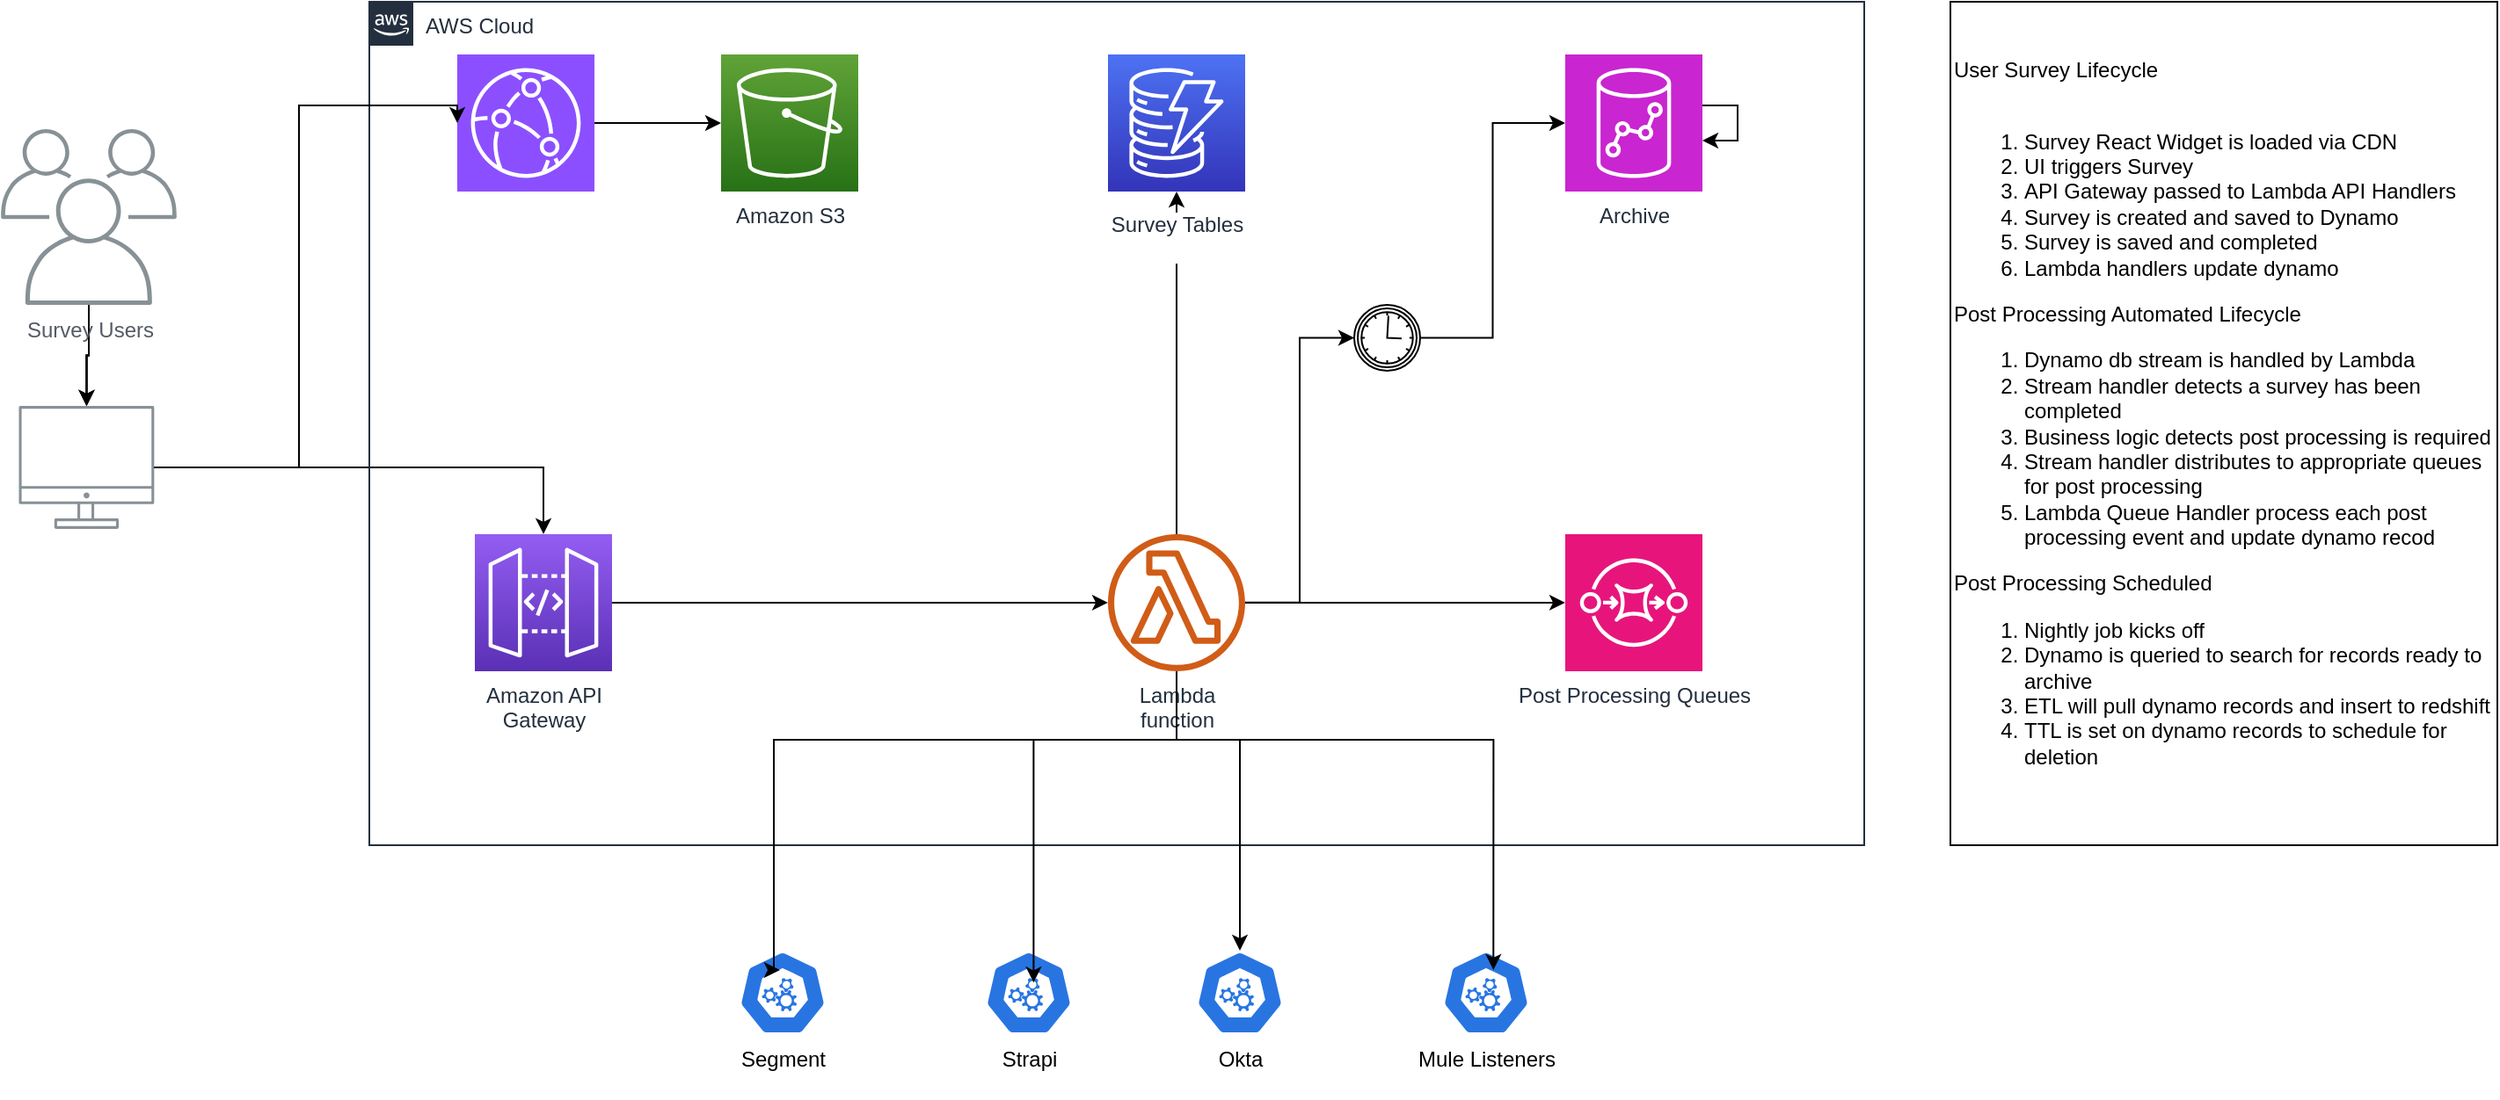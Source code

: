 <mxfile version="25.0.3" pages="3">
  <diagram id="Ht1M8jgEwFfnCIfOTk4-" name="Survey App">
    <mxGraphModel dx="1112" dy="712" grid="1" gridSize="10" guides="1" tooltips="1" connect="1" arrows="1" fold="1" page="1" pageScale="1" pageWidth="1169" pageHeight="827" math="0" shadow="0">
      <root>
        <mxCell id="0" />
        <mxCell id="1" parent="0" />
        <mxCell id="nEZqApxPXUkpChrzJhQE-14" style="edgeStyle=orthogonalEdgeStyle;rounded=0;orthogonalLoop=1;jettySize=auto;html=1;" edge="1" parent="1" source="UEzPUAAOIrF-is8g5C7q-109" target="UEzPUAAOIrF-is8g5C7q-114">
          <mxGeometry relative="1" as="geometry" />
        </mxCell>
        <mxCell id="UEzPUAAOIrF-is8g5C7q-109" value="" style="outlineConnect=0;gradientColor=none;fontColor=#545B64;strokeColor=none;fillColor=#879196;dashed=0;verticalLabelPosition=bottom;verticalAlign=top;align=center;html=1;fontSize=12;fontStyle=0;aspect=fixed;shape=mxgraph.aws4.illustration_desktop;pointerEvents=1;labelBackgroundColor=#ffffff;" parent="1" vertex="1">
          <mxGeometry x="70.75" y="300" width="76.92" height="70" as="geometry" />
        </mxCell>
        <mxCell id="nEZqApxPXUkpChrzJhQE-2" style="edgeStyle=orthogonalEdgeStyle;rounded=0;orthogonalLoop=1;jettySize=auto;html=1;" edge="1" parent="1" source="nEZqApxPXUkpChrzJhQE-1" target="UEzPUAAOIrF-is8g5C7q-109">
          <mxGeometry relative="1" as="geometry" />
        </mxCell>
        <mxCell id="nEZqApxPXUkpChrzJhQE-32" value="" style="edgeStyle=orthogonalEdgeStyle;rounded=0;orthogonalLoop=1;jettySize=auto;html=1;" edge="1" parent="1" source="nEZqApxPXUkpChrzJhQE-1" target="UEzPUAAOIrF-is8g5C7q-109">
          <mxGeometry relative="1" as="geometry" />
        </mxCell>
        <mxCell id="nEZqApxPXUkpChrzJhQE-33" value="" style="edgeStyle=orthogonalEdgeStyle;rounded=0;orthogonalLoop=1;jettySize=auto;html=1;" edge="1" parent="1" source="nEZqApxPXUkpChrzJhQE-1" target="UEzPUAAOIrF-is8g5C7q-109">
          <mxGeometry relative="1" as="geometry" />
        </mxCell>
        <mxCell id="nEZqApxPXUkpChrzJhQE-1" value="Survey Users&lt;div&gt;&lt;br&gt;&lt;/div&gt;" style="sketch=0;outlineConnect=0;gradientColor=none;fontColor=#545B64;strokeColor=none;fillColor=#879196;dashed=0;verticalLabelPosition=bottom;verticalAlign=top;align=center;html=1;fontSize=12;fontStyle=0;aspect=fixed;shape=mxgraph.aws4.illustration_users;pointerEvents=1" vertex="1" parent="1">
          <mxGeometry x="60.5" y="142.5" width="100" height="100" as="geometry" />
        </mxCell>
        <mxCell id="nEZqApxPXUkpChrzJhQE-6" value="AWS Cloud" style="points=[[0,0],[0.25,0],[0.5,0],[0.75,0],[1,0],[1,0.25],[1,0.5],[1,0.75],[1,1],[0.75,1],[0.5,1],[0.25,1],[0,1],[0,0.75],[0,0.5],[0,0.25]];outlineConnect=0;gradientColor=none;html=1;whiteSpace=wrap;fontSize=12;fontStyle=0;container=1;pointerEvents=0;collapsible=0;recursiveResize=0;shape=mxgraph.aws4.group;grIcon=mxgraph.aws4.group_aws_cloud_alt;strokeColor=#232F3E;fillColor=none;verticalAlign=top;align=left;spacingLeft=30;fontColor=#232F3E;dashed=0;" vertex="1" parent="1">
          <mxGeometry x="270" y="70" width="850" height="480" as="geometry" />
        </mxCell>
        <mxCell id="UEzPUAAOIrF-is8g5C7q-114" value="Amazon API&lt;br&gt;Gateway&lt;br&gt;" style="outlineConnect=0;fontColor=#232F3E;gradientColor=#945DF2;gradientDirection=north;fillColor=#5A30B5;strokeColor=#ffffff;dashed=0;verticalLabelPosition=bottom;verticalAlign=top;align=center;html=1;fontSize=12;fontStyle=0;aspect=fixed;shape=mxgraph.aws4.resourceIcon;resIcon=mxgraph.aws4.api_gateway;labelBackgroundColor=#ffffff;" parent="nEZqApxPXUkpChrzJhQE-6" vertex="1">
          <mxGeometry x="60" y="302.94" width="78" height="78" as="geometry" />
        </mxCell>
        <mxCell id="nEZqApxPXUkpChrzJhQE-16" style="edgeStyle=orthogonalEdgeStyle;rounded=0;orthogonalLoop=1;jettySize=auto;html=1;" edge="1" parent="nEZqApxPXUkpChrzJhQE-6" source="UEzPUAAOIrF-is8g5C7q-115" target="UEzPUAAOIrF-is8g5C7q-119">
          <mxGeometry relative="1" as="geometry" />
        </mxCell>
        <mxCell id="nEZqApxPXUkpChrzJhQE-18" style="edgeStyle=orthogonalEdgeStyle;rounded=0;orthogonalLoop=1;jettySize=auto;html=1;" edge="1" parent="nEZqApxPXUkpChrzJhQE-6" source="UEzPUAAOIrF-is8g5C7q-115" target="nEZqApxPXUkpChrzJhQE-17">
          <mxGeometry relative="1" as="geometry" />
        </mxCell>
        <mxCell id="UEzPUAAOIrF-is8g5C7q-115" value="Lambda&lt;br&gt;function" style="outlineConnect=0;fontColor=#232F3E;gradientColor=none;fillColor=#D05C17;strokeColor=none;dashed=0;verticalLabelPosition=bottom;verticalAlign=top;align=center;html=1;fontSize=12;fontStyle=0;aspect=fixed;pointerEvents=1;shape=mxgraph.aws4.lambda_function;labelBackgroundColor=#ffffff;" parent="nEZqApxPXUkpChrzJhQE-6" vertex="1">
          <mxGeometry x="420" y="302.94" width="78" height="78" as="geometry" />
        </mxCell>
        <mxCell id="nEZqApxPXUkpChrzJhQE-9" style="edgeStyle=orthogonalEdgeStyle;rounded=0;orthogonalLoop=1;jettySize=auto;html=1;" edge="1" parent="nEZqApxPXUkpChrzJhQE-6" source="UEzPUAAOIrF-is8g5C7q-114" target="UEzPUAAOIrF-is8g5C7q-115">
          <mxGeometry relative="1" as="geometry" />
        </mxCell>
        <mxCell id="UEzPUAAOIrF-is8g5C7q-119" value="Survey Tables&lt;div&gt;&lt;br&gt;&lt;/div&gt;" style="outlineConnect=0;fontColor=#232F3E;gradientColor=#4D72F3;gradientDirection=north;fillColor=#3334B9;strokeColor=#ffffff;dashed=0;verticalLabelPosition=bottom;verticalAlign=top;align=center;html=1;fontSize=12;fontStyle=0;aspect=fixed;shape=mxgraph.aws4.resourceIcon;resIcon=mxgraph.aws4.dynamodb;labelBackgroundColor=#ffffff;spacingTop=5;" parent="nEZqApxPXUkpChrzJhQE-6" vertex="1">
          <mxGeometry x="420.0" y="30" width="78" height="78" as="geometry" />
        </mxCell>
        <mxCell id="UEzPUAAOIrF-is8g5C7q-116" value="Amazon S3" style="outlineConnect=0;fontColor=#232F3E;gradientColor=#60A337;gradientDirection=north;fillColor=#277116;strokeColor=#ffffff;dashed=0;verticalLabelPosition=bottom;verticalAlign=top;align=center;html=1;fontSize=12;fontStyle=0;aspect=fixed;shape=mxgraph.aws4.resourceIcon;resIcon=mxgraph.aws4.s3;labelBackgroundColor=#ffffff;" parent="nEZqApxPXUkpChrzJhQE-6" vertex="1">
          <mxGeometry x="200.0" y="30" width="78" height="78" as="geometry" />
        </mxCell>
        <mxCell id="nEZqApxPXUkpChrzJhQE-15" style="edgeStyle=orthogonalEdgeStyle;rounded=0;orthogonalLoop=1;jettySize=auto;html=1;" edge="1" parent="nEZqApxPXUkpChrzJhQE-6" source="nEZqApxPXUkpChrzJhQE-3" target="UEzPUAAOIrF-is8g5C7q-116">
          <mxGeometry relative="1" as="geometry" />
        </mxCell>
        <mxCell id="nEZqApxPXUkpChrzJhQE-3" value="" style="sketch=0;points=[[0,0,0],[0.25,0,0],[0.5,0,0],[0.75,0,0],[1,0,0],[0,1,0],[0.25,1,0],[0.5,1,0],[0.75,1,0],[1,1,0],[0,0.25,0],[0,0.5,0],[0,0.75,0],[1,0.25,0],[1,0.5,0],[1,0.75,0]];outlineConnect=0;fontColor=#232F3E;fillColor=#8C4FFF;strokeColor=#ffffff;dashed=0;verticalLabelPosition=bottom;verticalAlign=top;align=center;html=1;fontSize=12;fontStyle=0;aspect=fixed;shape=mxgraph.aws4.resourceIcon;resIcon=mxgraph.aws4.cloudfront;" vertex="1" parent="nEZqApxPXUkpChrzJhQE-6">
          <mxGeometry x="50" y="30" width="78" height="78" as="geometry" />
        </mxCell>
        <mxCell id="nEZqApxPXUkpChrzJhQE-17" value="Post Processing Queues" style="sketch=0;points=[[0,0,0],[0.25,0,0],[0.5,0,0],[0.75,0,0],[1,0,0],[0,1,0],[0.25,1,0],[0.5,1,0],[0.75,1,0],[1,1,0],[0,0.25,0],[0,0.5,0],[0,0.75,0],[1,0.25,0],[1,0.5,0],[1,0.75,0]];outlineConnect=0;fontColor=#232F3E;fillColor=#E7157B;strokeColor=#ffffff;dashed=0;verticalLabelPosition=bottom;verticalAlign=top;align=center;html=1;fontSize=12;fontStyle=0;aspect=fixed;shape=mxgraph.aws4.resourceIcon;resIcon=mxgraph.aws4.sqs;" vertex="1" parent="nEZqApxPXUkpChrzJhQE-6">
          <mxGeometry x="680" y="302.94" width="78" height="78" as="geometry" />
        </mxCell>
        <mxCell id="nEZqApxPXUkpChrzJhQE-34" value="&lt;div&gt;Archive&lt;/div&gt;&lt;div&gt;&lt;br&gt;&lt;/div&gt;" style="sketch=0;points=[[0,0,0],[0.25,0,0],[0.5,0,0],[0.75,0,0],[1,0,0],[0,1,0],[0.25,1,0],[0.5,1,0],[0.75,1,0],[1,1,0],[0,0.25,0],[0,0.5,0],[0,0.75,0],[1,0.25,0],[1,0.5,0],[1,0.75,0]];outlineConnect=0;fontColor=#232F3E;fillColor=#C925D1;strokeColor=#ffffff;dashed=0;verticalLabelPosition=bottom;verticalAlign=top;align=center;html=1;fontSize=12;fontStyle=0;aspect=fixed;shape=mxgraph.aws4.resourceIcon;resIcon=mxgraph.aws4.redshift;" vertex="1" parent="nEZqApxPXUkpChrzJhQE-6">
          <mxGeometry x="680" y="30" width="78" height="78" as="geometry" />
        </mxCell>
        <mxCell id="nEZqApxPXUkpChrzJhQE-35" style="edgeStyle=orthogonalEdgeStyle;rounded=0;orthogonalLoop=1;jettySize=auto;html=1;entryX=0;entryY=0.5;entryDx=0;entryDy=0;entryPerimeter=0;" edge="1" parent="nEZqApxPXUkpChrzJhQE-6" source="nEZqApxPXUkpChrzJhQE-37" target="nEZqApxPXUkpChrzJhQE-34">
          <mxGeometry relative="1" as="geometry" />
        </mxCell>
        <mxCell id="nEZqApxPXUkpChrzJhQE-36" style="edgeStyle=orthogonalEdgeStyle;rounded=0;orthogonalLoop=1;jettySize=auto;html=1;" edge="1" parent="nEZqApxPXUkpChrzJhQE-6" source="nEZqApxPXUkpChrzJhQE-34" target="nEZqApxPXUkpChrzJhQE-34">
          <mxGeometry relative="1" as="geometry" />
        </mxCell>
        <mxCell id="nEZqApxPXUkpChrzJhQE-38" value="" style="edgeStyle=orthogonalEdgeStyle;rounded=0;orthogonalLoop=1;jettySize=auto;html=1;entryX=0;entryY=0.5;entryDx=0;entryDy=0;entryPerimeter=0;" edge="1" parent="nEZqApxPXUkpChrzJhQE-6" source="UEzPUAAOIrF-is8g5C7q-115" target="nEZqApxPXUkpChrzJhQE-37">
          <mxGeometry relative="1" as="geometry">
            <mxPoint x="768" y="412" as="sourcePoint" />
            <mxPoint x="950" y="139" as="targetPoint" />
          </mxGeometry>
        </mxCell>
        <mxCell id="nEZqApxPXUkpChrzJhQE-37" value="" style="points=[[0.145,0.145,0],[0.5,0,0],[0.855,0.145,0],[1,0.5,0],[0.855,0.855,0],[0.5,1,0],[0.145,0.855,0],[0,0.5,0]];shape=mxgraph.bpmn.event;html=1;verticalLabelPosition=bottom;labelBackgroundColor=#ffffff;verticalAlign=top;align=center;perimeter=ellipsePerimeter;outlineConnect=0;aspect=fixed;outline=catching;symbol=timer;" vertex="1" parent="nEZqApxPXUkpChrzJhQE-6">
          <mxGeometry x="560" y="172.5" width="37.5" height="37.5" as="geometry" />
        </mxCell>
        <mxCell id="nEZqApxPXUkpChrzJhQE-12" style="edgeStyle=orthogonalEdgeStyle;rounded=0;orthogonalLoop=1;jettySize=auto;html=1;entryX=0;entryY=0.5;entryDx=0;entryDy=0;entryPerimeter=0;" edge="1" parent="1" source="UEzPUAAOIrF-is8g5C7q-109" target="nEZqApxPXUkpChrzJhQE-3">
          <mxGeometry relative="1" as="geometry">
            <Array as="points">
              <mxPoint x="230" y="335" />
              <mxPoint x="230" y="129" />
            </Array>
          </mxGeometry>
        </mxCell>
        <mxCell id="nEZqApxPXUkpChrzJhQE-19" value="Segment" style="aspect=fixed;sketch=0;html=1;dashed=0;whitespace=wrap;verticalLabelPosition=bottom;verticalAlign=top;fillColor=#2875E2;strokeColor=#ffffff;points=[[0.005,0.63,0],[0.1,0.2,0],[0.9,0.2,0],[0.5,0,0],[0.995,0.63,0],[0.72,0.99,0],[0.5,1,0],[0.28,0.99,0]];shape=mxgraph.kubernetes.icon2;prIcon=api" vertex="1" parent="1">
          <mxGeometry x="480" y="610" width="50" height="48" as="geometry" />
        </mxCell>
        <mxCell id="nEZqApxPXUkpChrzJhQE-20" value="Strapi" style="aspect=fixed;sketch=0;html=1;dashed=0;whitespace=wrap;verticalLabelPosition=bottom;verticalAlign=top;fillColor=#2875E2;strokeColor=#ffffff;points=[[0.005,0.63,0],[0.1,0.2,0],[0.9,0.2,0],[0.5,0,0],[0.995,0.63,0],[0.72,0.99,0],[0.5,1,0],[0.28,0.99,0]];shape=mxgraph.kubernetes.icon2;prIcon=api" vertex="1" parent="1">
          <mxGeometry x="620" y="610" width="50" height="48" as="geometry" />
        </mxCell>
        <mxCell id="nEZqApxPXUkpChrzJhQE-21" value="Okta" style="aspect=fixed;sketch=0;html=1;dashed=0;whitespace=wrap;verticalLabelPosition=bottom;verticalAlign=top;fillColor=#2875E2;strokeColor=#ffffff;points=[[0.005,0.63,0],[0.1,0.2,0],[0.9,0.2,0],[0.5,0,0],[0.995,0.63,0],[0.72,0.99,0],[0.5,1,0],[0.28,0.99,0]];shape=mxgraph.kubernetes.icon2;prIcon=api" vertex="1" parent="1">
          <mxGeometry x="740" y="610" width="50" height="48" as="geometry" />
        </mxCell>
        <mxCell id="nEZqApxPXUkpChrzJhQE-22" value="Mule Listeners&lt;div&gt;&lt;br&gt;&lt;/div&gt;" style="aspect=fixed;sketch=0;html=1;dashed=0;whitespace=wrap;verticalLabelPosition=bottom;verticalAlign=top;fillColor=#2875E2;strokeColor=#ffffff;points=[[0.005,0.63,0],[0.1,0.2,0],[0.9,0.2,0],[0.5,0,0],[0.995,0.63,0],[0.72,0.99,0],[0.5,1,0],[0.28,0.99,0]];shape=mxgraph.kubernetes.icon2;prIcon=api" vertex="1" parent="1">
          <mxGeometry x="880" y="610" width="50" height="48" as="geometry" />
        </mxCell>
        <mxCell id="nEZqApxPXUkpChrzJhQE-23" style="edgeStyle=orthogonalEdgeStyle;rounded=0;orthogonalLoop=1;jettySize=auto;html=1;entryX=0.469;entryY=0.229;entryDx=0;entryDy=0;entryPerimeter=0;" edge="1" parent="1" source="UEzPUAAOIrF-is8g5C7q-115" target="nEZqApxPXUkpChrzJhQE-19">
          <mxGeometry relative="1" as="geometry">
            <Array as="points">
              <mxPoint x="729" y="490" />
              <mxPoint x="500" y="490" />
              <mxPoint x="500" y="621" />
            </Array>
          </mxGeometry>
        </mxCell>
        <mxCell id="nEZqApxPXUkpChrzJhQE-24" style="edgeStyle=orthogonalEdgeStyle;rounded=0;orthogonalLoop=1;jettySize=auto;html=1;entryX=0.554;entryY=0.378;entryDx=0;entryDy=0;entryPerimeter=0;" edge="1" parent="1" source="UEzPUAAOIrF-is8g5C7q-115" target="nEZqApxPXUkpChrzJhQE-20">
          <mxGeometry relative="1" as="geometry">
            <Array as="points">
              <mxPoint x="729" y="490" />
              <mxPoint x="648" y="490" />
            </Array>
          </mxGeometry>
        </mxCell>
        <mxCell id="nEZqApxPXUkpChrzJhQE-25" style="edgeStyle=orthogonalEdgeStyle;rounded=0;orthogonalLoop=1;jettySize=auto;html=1;entryX=0.5;entryY=0;entryDx=0;entryDy=0;entryPerimeter=0;" edge="1" parent="1" source="UEzPUAAOIrF-is8g5C7q-115" target="nEZqApxPXUkpChrzJhQE-21">
          <mxGeometry relative="1" as="geometry">
            <Array as="points">
              <mxPoint x="729" y="490" />
              <mxPoint x="765" y="490" />
            </Array>
          </mxGeometry>
        </mxCell>
        <mxCell id="nEZqApxPXUkpChrzJhQE-26" style="edgeStyle=orthogonalEdgeStyle;rounded=0;orthogonalLoop=1;jettySize=auto;html=1;entryX=0.583;entryY=0.229;entryDx=0;entryDy=0;entryPerimeter=0;" edge="1" parent="1" source="UEzPUAAOIrF-is8g5C7q-115" target="nEZqApxPXUkpChrzJhQE-22">
          <mxGeometry relative="1" as="geometry">
            <Array as="points">
              <mxPoint x="729" y="490" />
              <mxPoint x="909" y="490" />
            </Array>
          </mxGeometry>
        </mxCell>
        <mxCell id="nEZqApxPXUkpChrzJhQE-31" value="&lt;div&gt;User Survey Lifecycle&lt;/div&gt;&lt;div&gt;&lt;br&gt;&lt;/div&gt;&lt;div&gt;&lt;ol&gt;&lt;li&gt;Survey React Widget is loaded via CDN&lt;/li&gt;&lt;li&gt;UI triggers Survey&lt;/li&gt;&lt;li&gt;API Gateway passed to Lambda API Handlers&lt;/li&gt;&lt;li&gt;Survey is created and saved to Dynamo&lt;/li&gt;&lt;li&gt;Survey is saved and completed&lt;/li&gt;&lt;li&gt;Lambda handlers update dynamo&lt;/li&gt;&lt;/ol&gt;&lt;div&gt;Post Processing Automated Lifecycle&lt;/div&gt;&lt;/div&gt;&lt;div&gt;&lt;ol&gt;&lt;li&gt;Dynamo db stream is handled by Lambda&lt;/li&gt;&lt;li&gt;Stream handler detects a survey has been completed&lt;/li&gt;&lt;li&gt;Business logic detects post processing is required&lt;/li&gt;&lt;li&gt;Stream handler distributes to appropriate queues for post processing&lt;/li&gt;&lt;li&gt;Lambda Queue Handler process each post processing event and update dynamo recod&lt;/li&gt;&lt;/ol&gt;&lt;div&gt;Post Processing Scheduled&lt;/div&gt;&lt;/div&gt;&lt;div&gt;&lt;ol&gt;&lt;li&gt;Nightly job kicks off&lt;/li&gt;&lt;li&gt;Dynamo is queried to search for records ready to archive&lt;/li&gt;&lt;li&gt;ETL will pull dynamo records and insert to redshift&lt;/li&gt;&lt;li&gt;TTL is set on dynamo records to schedule for deletion&lt;/li&gt;&lt;/ol&gt;&lt;/div&gt;" style="rounded=0;whiteSpace=wrap;html=1;align=left;" vertex="1" parent="1">
          <mxGeometry x="1169" y="70" width="311" height="480" as="geometry" />
        </mxCell>
      </root>
    </mxGraphModel>
  </diagram>
  <diagram id="lPXrOoCfFmX2dsKlIgas" name="SQS Processing">
    <mxGraphModel dx="1112" dy="712" grid="1" gridSize="10" guides="1" tooltips="1" connect="1" arrows="1" fold="1" page="1" pageScale="1" pageWidth="850" pageHeight="1100" math="0" shadow="0">
      <root>
        <mxCell id="0" />
        <mxCell id="1" parent="0" />
        <mxCell id="iG-TM50v-D8PawjfCVhi-9" style="edgeStyle=orthogonalEdgeStyle;rounded=0;orthogonalLoop=1;jettySize=auto;html=1;" edge="1" parent="1" source="iG-TM50v-D8PawjfCVhi-1" target="iG-TM50v-D8PawjfCVhi-6">
          <mxGeometry relative="1" as="geometry" />
        </mxCell>
        <mxCell id="iG-TM50v-D8PawjfCVhi-1" value="Post Processing Event Queues" style="sketch=0;points=[[0,0,0],[0.25,0,0],[0.5,0,0],[0.75,0,0],[1,0,0],[0,1,0],[0.25,1,0],[0.5,1,0],[0.75,1,0],[1,1,0],[0,0.25,0],[0,0.5,0],[0,0.75,0],[1,0.25,0],[1,0.5,0],[1,0.75,0]];outlineConnect=0;fontColor=#232F3E;fillColor=#E7157B;strokeColor=#ffffff;dashed=0;verticalLabelPosition=bottom;verticalAlign=top;align=center;html=1;fontSize=12;fontStyle=0;aspect=fixed;shape=mxgraph.aws4.resourceIcon;resIcon=mxgraph.aws4.sqs;" vertex="1" parent="1">
          <mxGeometry x="140" y="110" width="78" height="78" as="geometry" />
        </mxCell>
        <mxCell id="iG-TM50v-D8PawjfCVhi-18" style="edgeStyle=orthogonalEdgeStyle;rounded=0;orthogonalLoop=1;jettySize=auto;html=1;" edge="1" parent="1" source="iG-TM50v-D8PawjfCVhi-4" target="iG-TM50v-D8PawjfCVhi-17">
          <mxGeometry relative="1" as="geometry" />
        </mxCell>
        <mxCell id="iG-TM50v-D8PawjfCVhi-4" value="Retry Queue" style="sketch=0;points=[[0,0,0],[0.25,0,0],[0.5,0,0],[0.75,0,0],[1,0,0],[0,1,0],[0.25,1,0],[0.5,1,0],[0.75,1,0],[1,1,0],[0,0.25,0],[0,0.5,0],[0,0.75,0],[1,0.25,0],[1,0.5,0],[1,0.75,0]];outlineConnect=0;fontColor=#232F3E;fillColor=#E7157B;strokeColor=#ffffff;dashed=0;verticalLabelPosition=bottom;verticalAlign=top;align=center;html=1;fontSize=12;fontStyle=0;aspect=fixed;shape=mxgraph.aws4.resourceIcon;resIcon=mxgraph.aws4.sqs;" vertex="1" parent="1">
          <mxGeometry x="140" y="230" width="78" height="78" as="geometry" />
        </mxCell>
        <mxCell id="iG-TM50v-D8PawjfCVhi-30" style="edgeStyle=orthogonalEdgeStyle;rounded=0;orthogonalLoop=1;jettySize=auto;html=1;exitX=1;exitY=0.5;exitDx=0;exitDy=0;exitPerimeter=0;" edge="1" parent="1" source="iG-TM50v-D8PawjfCVhi-5" target="iG-TM50v-D8PawjfCVhi-29">
          <mxGeometry relative="1" as="geometry" />
        </mxCell>
        <mxCell id="iG-TM50v-D8PawjfCVhi-5" value="Failover Queue&lt;div&gt;&lt;br&gt;&lt;/div&gt;" style="sketch=0;points=[[0,0,0],[0.25,0,0],[0.5,0,0],[0.75,0,0],[1,0,0],[0,1,0],[0.25,1,0],[0.5,1,0],[0.75,1,0],[1,1,0],[0,0.25,0],[0,0.5,0],[0,0.75,0],[1,0.25,0],[1,0.5,0],[1,0.75,0]];outlineConnect=0;fontColor=#232F3E;fillColor=#E7157B;strokeColor=#ffffff;dashed=0;verticalLabelPosition=bottom;verticalAlign=top;align=center;html=1;fontSize=12;fontStyle=0;aspect=fixed;shape=mxgraph.aws4.resourceIcon;resIcon=mxgraph.aws4.sqs;" vertex="1" parent="1">
          <mxGeometry x="140" y="350" width="78" height="78" as="geometry" />
        </mxCell>
        <mxCell id="iG-TM50v-D8PawjfCVhi-21" style="edgeStyle=orthogonalEdgeStyle;rounded=0;orthogonalLoop=1;jettySize=auto;html=1;entryX=0;entryY=0.5;entryDx=0;entryDy=0;" edge="1" parent="1" source="iG-TM50v-D8PawjfCVhi-6" target="iG-TM50v-D8PawjfCVhi-12">
          <mxGeometry relative="1" as="geometry" />
        </mxCell>
        <mxCell id="iG-TM50v-D8PawjfCVhi-6" value="" style="sketch=0;outlineConnect=0;fontColor=#232F3E;gradientColor=none;fillColor=#ED7100;strokeColor=none;dashed=0;verticalLabelPosition=bottom;verticalAlign=top;align=center;html=1;fontSize=12;fontStyle=0;aspect=fixed;pointerEvents=1;shape=mxgraph.aws4.lambda_function;" vertex="1" parent="1">
          <mxGeometry x="274" y="135" width="40" height="40" as="geometry" />
        </mxCell>
        <mxCell id="iG-TM50v-D8PawjfCVhi-7" value="Survey Tables" style="outlineConnect=0;dashed=0;verticalLabelPosition=bottom;verticalAlign=top;align=center;html=1;shape=mxgraph.aws3.dynamo_db;fillColor=#2E73B8;gradientColor=none;" vertex="1" parent="1">
          <mxGeometry x="670" y="114.5" width="72" height="81" as="geometry" />
        </mxCell>
        <mxCell id="iG-TM50v-D8PawjfCVhi-8" value="Failvoer Table" style="outlineConnect=0;dashed=0;verticalLabelPosition=bottom;verticalAlign=top;align=center;html=1;shape=mxgraph.aws3.dynamo_db;fillColor=#2E73B8;gradientColor=none;" vertex="1" parent="1">
          <mxGeometry x="598" y="347" width="72" height="81" as="geometry" />
        </mxCell>
        <mxCell id="iG-TM50v-D8PawjfCVhi-12" value="Run Post Processing Event" style="html=1;dashed=0;whiteSpace=wrap;" vertex="1" parent="1">
          <mxGeometry x="350" y="130" width="100" height="50" as="geometry" />
        </mxCell>
        <mxCell id="iG-TM50v-D8PawjfCVhi-14" style="edgeStyle=orthogonalEdgeStyle;rounded=0;orthogonalLoop=1;jettySize=auto;html=1;" edge="1" parent="1" source="iG-TM50v-D8PawjfCVhi-13" target="iG-TM50v-D8PawjfCVhi-7">
          <mxGeometry relative="1" as="geometry" />
        </mxCell>
        <mxCell id="iG-TM50v-D8PawjfCVhi-16" style="edgeStyle=orthogonalEdgeStyle;rounded=0;orthogonalLoop=1;jettySize=auto;html=1;" edge="1" parent="1" source="iG-TM50v-D8PawjfCVhi-13" target="iG-TM50v-D8PawjfCVhi-4">
          <mxGeometry relative="1" as="geometry">
            <Array as="points">
              <mxPoint x="510" y="220" />
              <mxPoint x="179" y="220" />
            </Array>
          </mxGeometry>
        </mxCell>
        <mxCell id="iG-TM50v-D8PawjfCVhi-13" value="Succes?" style="strokeWidth=2;html=1;shape=mxgraph.flowchart.decision;whiteSpace=wrap;" vertex="1" parent="1">
          <mxGeometry x="480" y="124.5" width="61" height="61" as="geometry" />
        </mxCell>
        <mxCell id="iG-TM50v-D8PawjfCVhi-15" style="edgeStyle=orthogonalEdgeStyle;rounded=0;orthogonalLoop=1;jettySize=auto;html=1;entryX=0;entryY=0.5;entryDx=0;entryDy=0;entryPerimeter=0;" edge="1" parent="1" source="iG-TM50v-D8PawjfCVhi-12" target="iG-TM50v-D8PawjfCVhi-13">
          <mxGeometry relative="1" as="geometry" />
        </mxCell>
        <mxCell id="iG-TM50v-D8PawjfCVhi-23" style="edgeStyle=orthogonalEdgeStyle;rounded=0;orthogonalLoop=1;jettySize=auto;html=1;entryX=0;entryY=0.5;entryDx=0;entryDy=0;" edge="1" parent="1" source="iG-TM50v-D8PawjfCVhi-17" target="iG-TM50v-D8PawjfCVhi-20">
          <mxGeometry relative="1" as="geometry" />
        </mxCell>
        <mxCell id="iG-TM50v-D8PawjfCVhi-17" value="" style="sketch=0;outlineConnect=0;fontColor=#232F3E;gradientColor=none;fillColor=#ED7100;strokeColor=none;dashed=0;verticalLabelPosition=bottom;verticalAlign=top;align=center;html=1;fontSize=12;fontStyle=0;aspect=fixed;pointerEvents=1;shape=mxgraph.aws4.lambda_function;" vertex="1" parent="1">
          <mxGeometry x="270" y="245" width="48" height="48" as="geometry" />
        </mxCell>
        <mxCell id="iG-TM50v-D8PawjfCVhi-19" value="Retry Exceeded?&lt;div&gt;&lt;br&gt;&lt;/div&gt;" style="strokeWidth=2;html=1;shape=mxgraph.flowchart.decision;whiteSpace=wrap;" vertex="1" parent="1">
          <mxGeometry x="530" y="234.75" width="80" height="70.5" as="geometry" />
        </mxCell>
        <mxCell id="iG-TM50v-D8PawjfCVhi-20" value="Throttle and Detect retries" style="html=1;dashed=0;whiteSpace=wrap;" vertex="1" parent="1">
          <mxGeometry x="370" y="245" width="100" height="50" as="geometry" />
        </mxCell>
        <mxCell id="iG-TM50v-D8PawjfCVhi-24" style="edgeStyle=orthogonalEdgeStyle;rounded=0;orthogonalLoop=1;jettySize=auto;html=1;exitX=1;exitY=0.5;exitDx=0;exitDy=0;entryX=0;entryY=0.5;entryDx=0;entryDy=0;entryPerimeter=0;" edge="1" parent="1" source="iG-TM50v-D8PawjfCVhi-20" target="iG-TM50v-D8PawjfCVhi-19">
          <mxGeometry relative="1" as="geometry" />
        </mxCell>
        <mxCell id="iG-TM50v-D8PawjfCVhi-25" style="edgeStyle=orthogonalEdgeStyle;rounded=0;orthogonalLoop=1;jettySize=auto;html=1;entryX=0.5;entryY=0;entryDx=0;entryDy=0;entryPerimeter=0;" edge="1" parent="1">
          <mxGeometry relative="1" as="geometry">
            <mxPoint x="570" y="308.0" as="sourcePoint" />
            <mxPoint x="179.0" y="352.75" as="targetPoint" />
            <Array as="points">
              <mxPoint x="570" y="332.75" />
              <mxPoint x="179" y="332.75" />
            </Array>
          </mxGeometry>
        </mxCell>
        <mxCell id="iG-TM50v-D8PawjfCVhi-28" value="Yes" style="edgeLabel;html=1;align=center;verticalAlign=middle;resizable=0;points=[];" vertex="1" connectable="0" parent="iG-TM50v-D8PawjfCVhi-25">
          <mxGeometry x="-0.949" y="3" relative="1" as="geometry">
            <mxPoint y="1" as="offset" />
          </mxGeometry>
        </mxCell>
        <mxCell id="iG-TM50v-D8PawjfCVhi-26" style="edgeStyle=orthogonalEdgeStyle;rounded=0;orthogonalLoop=1;jettySize=auto;html=1;entryX=0.5;entryY=0;entryDx=0;entryDy=0;entryPerimeter=0;" edge="1" parent="1" source="iG-TM50v-D8PawjfCVhi-19" target="iG-TM50v-D8PawjfCVhi-1">
          <mxGeometry relative="1" as="geometry">
            <Array as="points">
              <mxPoint x="570" y="90" />
              <mxPoint x="179" y="90" />
            </Array>
          </mxGeometry>
        </mxCell>
        <mxCell id="iG-TM50v-D8PawjfCVhi-27" value="&lt;div&gt;No&lt;/div&gt;" style="edgeLabel;html=1;align=center;verticalAlign=middle;resizable=0;points=[];" vertex="1" connectable="0" parent="iG-TM50v-D8PawjfCVhi-26">
          <mxGeometry x="-0.876" y="-3" relative="1" as="geometry">
            <mxPoint as="offset" />
          </mxGeometry>
        </mxCell>
        <mxCell id="iG-TM50v-D8PawjfCVhi-32" value="" style="edgeStyle=orthogonalEdgeStyle;rounded=0;orthogonalLoop=1;jettySize=auto;html=1;" edge="1" parent="1" source="iG-TM50v-D8PawjfCVhi-29" target="iG-TM50v-D8PawjfCVhi-31">
          <mxGeometry relative="1" as="geometry" />
        </mxCell>
        <mxCell id="iG-TM50v-D8PawjfCVhi-29" value="" style="sketch=0;outlineConnect=0;fontColor=#232F3E;gradientColor=none;fillColor=#ED7100;strokeColor=none;dashed=0;verticalLabelPosition=bottom;verticalAlign=top;align=center;html=1;fontSize=12;fontStyle=0;aspect=fixed;pointerEvents=1;shape=mxgraph.aws4.lambda_function;" vertex="1" parent="1">
          <mxGeometry x="274" y="365" width="48" height="48" as="geometry" />
        </mxCell>
        <mxCell id="iG-TM50v-D8PawjfCVhi-33" style="edgeStyle=orthogonalEdgeStyle;rounded=0;orthogonalLoop=1;jettySize=auto;html=1;" edge="1" parent="1" source="iG-TM50v-D8PawjfCVhi-31" target="iG-TM50v-D8PawjfCVhi-8">
          <mxGeometry relative="1" as="geometry" />
        </mxCell>
        <mxCell id="iG-TM50v-D8PawjfCVhi-31" value="Create Report" style="html=1;dashed=0;whiteSpace=wrap;" vertex="1" parent="1">
          <mxGeometry x="370" y="363" width="100" height="50" as="geometry" />
        </mxCell>
      </root>
    </mxGraphModel>
  </diagram>
  <diagram id="ewKxDAPJtPTUHpZHFjG5" name="Failover Reprocessing">
    <mxGraphModel dx="945" dy="605" grid="1" gridSize="10" guides="1" tooltips="1" connect="1" arrows="1" fold="1" page="1" pageScale="1" pageWidth="850" pageHeight="1100" math="0" shadow="0">
      <root>
        <mxCell id="0" />
        <mxCell id="1" parent="0" />
        <mxCell id="x16-ZmMK4ccEnRVu4c79-2" value="Failvover records" style="outlineConnect=0;dashed=0;verticalLabelPosition=bottom;verticalAlign=top;align=center;html=1;shape=mxgraph.aws3.dynamo_db;fillColor=#2E73B8;gradientColor=none;" vertex="1" parent="1">
          <mxGeometry x="650" y="230" width="44.89" height="50.5" as="geometry" />
        </mxCell>
        <mxCell id="x16-ZmMK4ccEnRVu4c79-8" value="" style="edgeStyle=orthogonalEdgeStyle;rounded=0;orthogonalLoop=1;jettySize=auto;html=1;" edge="1" parent="1" source="x16-ZmMK4ccEnRVu4c79-3" target="x16-ZmMK4ccEnRVu4c79-6">
          <mxGeometry relative="1" as="geometry" />
        </mxCell>
        <mxCell id="x16-ZmMK4ccEnRVu4c79-3" value="" style="sketch=0;outlineConnect=0;fontColor=#232F3E;gradientColor=none;fillColor=#ED7100;strokeColor=none;dashed=0;verticalLabelPosition=bottom;verticalAlign=top;align=center;html=1;fontSize=12;fontStyle=0;aspect=fixed;pointerEvents=1;shape=mxgraph.aws4.lambda_function;" vertex="1" parent="1">
          <mxGeometry x="60" y="136" width="48" height="48" as="geometry" />
        </mxCell>
        <mxCell id="x16-ZmMK4ccEnRVu4c79-4" value="" style="points=[[0.145,0.145,0],[0.5,0,0],[0.855,0.145,0],[1,0.5,0],[0.855,0.855,0],[0.5,1,0],[0.145,0.855,0],[0,0.5,0]];shape=mxgraph.bpmn.event;html=1;verticalLabelPosition=bottom;labelBackgroundColor=#ffffff;verticalAlign=top;align=center;perimeter=ellipsePerimeter;outlineConnect=0;aspect=fixed;outline=standard;symbol=timer;" vertex="1" parent="1">
          <mxGeometry x="100" y="150" width="20" height="20" as="geometry" />
        </mxCell>
        <mxCell id="x16-ZmMK4ccEnRVu4c79-10" value="" style="edgeStyle=orthogonalEdgeStyle;rounded=0;orthogonalLoop=1;jettySize=auto;html=1;" edge="1" parent="1" source="x16-ZmMK4ccEnRVu4c79-6" target="x16-ZmMK4ccEnRVu4c79-9">
          <mxGeometry relative="1" as="geometry" />
        </mxCell>
        <mxCell id="x16-ZmMK4ccEnRVu4c79-6" value="Get Failover Records stale for 7 Days&lt;div&gt;&lt;br&gt;&lt;/div&gt;" style="rounded=0;whiteSpace=wrap;html=1;align=center;" vertex="1" parent="1">
          <mxGeometry x="147.44" y="130" width="102.56" height="60" as="geometry" />
        </mxCell>
        <mxCell id="x16-ZmMK4ccEnRVu4c79-16" value="" style="edgeStyle=orthogonalEdgeStyle;rounded=0;orthogonalLoop=1;jettySize=auto;html=1;" edge="1" parent="1" source="x16-ZmMK4ccEnRVu4c79-9" target="x16-ZmMK4ccEnRVu4c79-13">
          <mxGeometry relative="1" as="geometry" />
        </mxCell>
        <mxCell id="x16-ZmMK4ccEnRVu4c79-9" value="Reformat for Queues and track metadata" style="rounded=0;whiteSpace=wrap;html=1;" vertex="1" parent="1">
          <mxGeometry x="280" y="130" width="120" height="60" as="geometry" />
        </mxCell>
        <mxCell id="x16-ZmMK4ccEnRVu4c79-21" value="" style="edgeStyle=orthogonalEdgeStyle;rounded=0;orthogonalLoop=1;jettySize=auto;html=1;" edge="1" parent="1" source="x16-ZmMK4ccEnRVu4c79-13" target="x16-ZmMK4ccEnRVu4c79-20">
          <mxGeometry relative="1" as="geometry" />
        </mxCell>
        <mxCell id="x16-ZmMK4ccEnRVu4c79-13" value="&lt;span style=&quot;font-size: 11px; text-wrap: nowrap; background-color: rgb(255, 255, 255);&quot;&gt;Send back to&amp;nbsp;&lt;/span&gt;&lt;div style=&quot;font-size: 11px; text-wrap: nowrap;&quot;&gt;original queue&amp;nbsp;&lt;/div&gt;&lt;div style=&quot;font-size: 11px; text-wrap: nowrap;&quot;&gt;based on event type&lt;/div&gt;" style="rounded=0;whiteSpace=wrap;html=1;" vertex="1" parent="1">
          <mxGeometry x="450" y="132" width="120" height="60" as="geometry" />
        </mxCell>
        <mxCell id="x16-ZmMK4ccEnRVu4c79-17" value="" style="sketch=0;points=[[0,0,0],[0.25,0,0],[0.5,0,0],[0.75,0,0],[1,0,0],[0,1,0],[0.25,1,0],[0.5,1,0],[0.75,1,0],[1,1,0],[0,0.25,0],[0,0.5,0],[0,0.75,0],[1,0.25,0],[1,0.5,0],[1,0.75,0]];outlineConnect=0;fontColor=#232F3E;fillColor=#E7157B;strokeColor=#ffffff;dashed=0;verticalLabelPosition=bottom;verticalAlign=top;align=center;html=1;fontSize=12;fontStyle=0;aspect=fixed;shape=mxgraph.aws4.resourceIcon;resIcon=mxgraph.aws4.sqs;" vertex="1" parent="1">
          <mxGeometry x="483" y="270" width="54" height="54" as="geometry" />
        </mxCell>
        <mxCell id="x16-ZmMK4ccEnRVu4c79-19" style="edgeStyle=orthogonalEdgeStyle;rounded=0;orthogonalLoop=1;jettySize=auto;html=1;entryX=0;entryY=0.5;entryDx=0;entryDy=0;entryPerimeter=0;" edge="1" parent="1" source="x16-ZmMK4ccEnRVu4c79-6" target="x16-ZmMK4ccEnRVu4c79-2">
          <mxGeometry relative="1" as="geometry">
            <Array as="points">
              <mxPoint x="199" y="255" />
            </Array>
          </mxGeometry>
        </mxCell>
        <mxCell id="x16-ZmMK4ccEnRVu4c79-22" value="" style="edgeStyle=orthogonalEdgeStyle;rounded=0;orthogonalLoop=1;jettySize=auto;html=1;" edge="1" parent="1" source="x16-ZmMK4ccEnRVu4c79-20" target="x16-ZmMK4ccEnRVu4c79-2">
          <mxGeometry relative="1" as="geometry" />
        </mxCell>
        <mxCell id="x16-ZmMK4ccEnRVu4c79-39" value="" style="edgeStyle=orthogonalEdgeStyle;rounded=0;orthogonalLoop=1;jettySize=auto;html=1;" edge="1" parent="1" source="x16-ZmMK4ccEnRVu4c79-20" target="x16-ZmMK4ccEnRVu4c79-38">
          <mxGeometry relative="1" as="geometry" />
        </mxCell>
        <mxCell id="x16-ZmMK4ccEnRVu4c79-20" value="Set TTL for cleanup" style="whiteSpace=wrap;html=1;rounded=0;" vertex="1" parent="1">
          <mxGeometry x="612.44" y="132" width="120" height="60" as="geometry" />
        </mxCell>
        <mxCell id="x16-ZmMK4ccEnRVu4c79-23" value="Failover Retry Job" style="text;html=1;align=center;verticalAlign=middle;whiteSpace=wrap;rounded=0;" vertex="1" parent="1">
          <mxGeometry x="54" y="60.25" width="60" height="30" as="geometry" />
        </mxCell>
        <mxCell id="x16-ZmMK4ccEnRVu4c79-26" style="edgeStyle=orthogonalEdgeStyle;rounded=0;orthogonalLoop=1;jettySize=auto;html=1;" edge="1" parent="1" source="x16-ZmMK4ccEnRVu4c79-24" target="x16-ZmMK4ccEnRVu4c79-25">
          <mxGeometry relative="1" as="geometry" />
        </mxCell>
        <mxCell id="x16-ZmMK4ccEnRVu4c79-24" value="" style="sketch=0;points=[[0,0,0],[0.25,0,0],[0.5,0,0],[0.75,0,0],[1,0,0],[0,1,0],[0.25,1,0],[0.5,1,0],[0.75,1,0],[1,1,0],[0,0.25,0],[0,0.5,0],[0,0.75,0],[1,0.25,0],[1,0.5,0],[1,0.75,0]];outlineConnect=0;fontColor=#232F3E;fillColor=#8C4FFF;strokeColor=#ffffff;dashed=0;verticalLabelPosition=bottom;verticalAlign=top;align=center;html=1;fontSize=12;fontStyle=0;aspect=fixed;shape=mxgraph.aws4.resourceIcon;resIcon=mxgraph.aws4.api_gateway;" vertex="1" parent="1">
          <mxGeometry x="90" y="360" width="40" height="40" as="geometry" />
        </mxCell>
        <mxCell id="x16-ZmMK4ccEnRVu4c79-29" style="edgeStyle=orthogonalEdgeStyle;rounded=0;orthogonalLoop=1;jettySize=auto;html=1;entryX=0;entryY=0.5;entryDx=0;entryDy=0;" edge="1" parent="1" source="x16-ZmMK4ccEnRVu4c79-25" target="x16-ZmMK4ccEnRVu4c79-28">
          <mxGeometry relative="1" as="geometry" />
        </mxCell>
        <mxCell id="x16-ZmMK4ccEnRVu4c79-25" value="" style="sketch=0;outlineConnect=0;fontColor=#232F3E;gradientColor=none;fillColor=#ED7100;strokeColor=none;dashed=0;verticalLabelPosition=bottom;verticalAlign=top;align=center;html=1;fontSize=12;fontStyle=0;aspect=fixed;pointerEvents=1;shape=mxgraph.aws4.lambda_function;" vertex="1" parent="1">
          <mxGeometry x="160" y="360" width="38" height="38" as="geometry" />
        </mxCell>
        <mxCell id="x16-ZmMK4ccEnRVu4c79-27" value="Manual Retry API" style="text;html=1;align=center;verticalAlign=middle;whiteSpace=wrap;rounded=0;" vertex="1" parent="1">
          <mxGeometry x="54" y="300" width="60" height="30" as="geometry" />
        </mxCell>
        <mxCell id="x16-ZmMK4ccEnRVu4c79-31" style="edgeStyle=orthogonalEdgeStyle;rounded=0;orthogonalLoop=1;jettySize=auto;html=1;" edge="1" parent="1" source="x16-ZmMK4ccEnRVu4c79-28" target="x16-ZmMK4ccEnRVu4c79-30">
          <mxGeometry relative="1" as="geometry" />
        </mxCell>
        <mxCell id="x16-ZmMK4ccEnRVu4c79-28" value="Reformat for Queu" style="rounded=0;whiteSpace=wrap;html=1;" vertex="1" parent="1">
          <mxGeometry x="260" y="350" width="110" height="60" as="geometry" />
        </mxCell>
        <mxCell id="x16-ZmMK4ccEnRVu4c79-33" value="" style="edgeStyle=orthogonalEdgeStyle;rounded=0;orthogonalLoop=1;jettySize=auto;html=1;" edge="1" parent="1" source="x16-ZmMK4ccEnRVu4c79-30" target="x16-ZmMK4ccEnRVu4c79-17">
          <mxGeometry relative="1" as="geometry" />
        </mxCell>
        <mxCell id="x16-ZmMK4ccEnRVu4c79-36" value="" style="edgeStyle=orthogonalEdgeStyle;rounded=0;orthogonalLoop=1;jettySize=auto;html=1;" edge="1" parent="1" source="x16-ZmMK4ccEnRVu4c79-30" target="x16-ZmMK4ccEnRVu4c79-35">
          <mxGeometry relative="1" as="geometry" />
        </mxCell>
        <mxCell id="x16-ZmMK4ccEnRVu4c79-30" value="&lt;span style=&quot;font-size: 11px; text-wrap: nowrap; background-color: rgb(255, 255, 255);&quot;&gt;Send back to&amp;nbsp;&lt;/span&gt;&lt;div style=&quot;font-size: 11px; text-wrap: nowrap;&quot;&gt;original queue&amp;nbsp;&lt;/div&gt;&lt;div style=&quot;font-size: 11px; text-wrap: nowrap;&quot;&gt;based on event type&lt;/div&gt;" style="rounded=0;whiteSpace=wrap;html=1;" vertex="1" parent="1">
          <mxGeometry x="450" y="350" width="120" height="60" as="geometry" />
        </mxCell>
        <mxCell id="x16-ZmMK4ccEnRVu4c79-32" style="edgeStyle=orthogonalEdgeStyle;rounded=0;orthogonalLoop=1;jettySize=auto;html=1;entryX=0.5;entryY=0;entryDx=0;entryDy=0;entryPerimeter=0;" edge="1" parent="1" source="x16-ZmMK4ccEnRVu4c79-13" target="x16-ZmMK4ccEnRVu4c79-17">
          <mxGeometry relative="1" as="geometry" />
        </mxCell>
        <mxCell id="x16-ZmMK4ccEnRVu4c79-35" value="" style="ellipse;shape=doubleEllipse;whiteSpace=wrap;html=1;" vertex="1" parent="1">
          <mxGeometry x="620" y="350" width="60" height="60" as="geometry" />
        </mxCell>
        <mxCell id="x16-ZmMK4ccEnRVu4c79-38" value="" style="ellipse;shape=doubleEllipse;whiteSpace=wrap;html=1;" vertex="1" parent="1">
          <mxGeometry x="770" y="132" width="60" height="60" as="geometry" />
        </mxCell>
      </root>
    </mxGraphModel>
  </diagram>
</mxfile>
